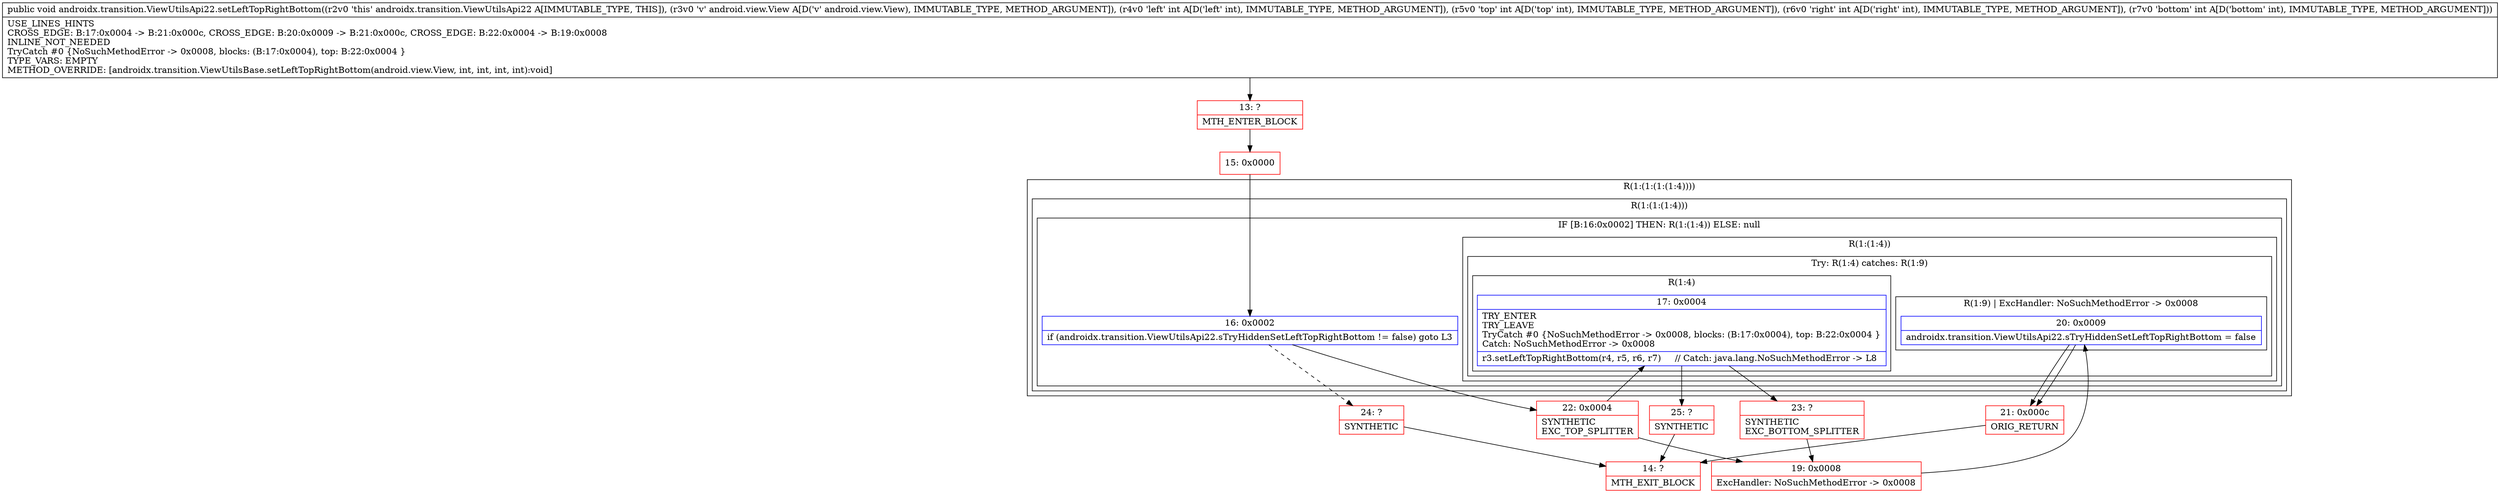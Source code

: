 digraph "CFG forandroidx.transition.ViewUtilsApi22.setLeftTopRightBottom(Landroid\/view\/View;IIII)V" {
subgraph cluster_Region_577382007 {
label = "R(1:(1:(1:(1:4))))";
node [shape=record,color=blue];
subgraph cluster_Region_830051791 {
label = "R(1:(1:(1:4)))";
node [shape=record,color=blue];
subgraph cluster_IfRegion_158393187 {
label = "IF [B:16:0x0002] THEN: R(1:(1:4)) ELSE: null";
node [shape=record,color=blue];
Node_16 [shape=record,label="{16\:\ 0x0002|if (androidx.transition.ViewUtilsApi22.sTryHiddenSetLeftTopRightBottom != false) goto L3\l}"];
subgraph cluster_Region_216601439 {
label = "R(1:(1:4))";
node [shape=record,color=blue];
subgraph cluster_TryCatchRegion_2135151915 {
label = "Try: R(1:4) catches: R(1:9)";
node [shape=record,color=blue];
subgraph cluster_Region_48885985 {
label = "R(1:4)";
node [shape=record,color=blue];
Node_17 [shape=record,label="{17\:\ 0x0004|TRY_ENTER\lTRY_LEAVE\lTryCatch #0 \{NoSuchMethodError \-\> 0x0008, blocks: (B:17:0x0004), top: B:22:0x0004 \}\lCatch: NoSuchMethodError \-\> 0x0008\l|r3.setLeftTopRightBottom(r4, r5, r6, r7)     \/\/ Catch: java.lang.NoSuchMethodError \-\> L8\l}"];
}
subgraph cluster_Region_202141732 {
label = "R(1:9) | ExcHandler: NoSuchMethodError \-\> 0x0008\l";
node [shape=record,color=blue];
Node_20 [shape=record,label="{20\:\ 0x0009|androidx.transition.ViewUtilsApi22.sTryHiddenSetLeftTopRightBottom = false\l}"];
}
}
}
}
}
}
subgraph cluster_Region_202141732 {
label = "R(1:9) | ExcHandler: NoSuchMethodError \-\> 0x0008\l";
node [shape=record,color=blue];
Node_20 [shape=record,label="{20\:\ 0x0009|androidx.transition.ViewUtilsApi22.sTryHiddenSetLeftTopRightBottom = false\l}"];
}
Node_13 [shape=record,color=red,label="{13\:\ ?|MTH_ENTER_BLOCK\l}"];
Node_15 [shape=record,color=red,label="{15\:\ 0x0000}"];
Node_22 [shape=record,color=red,label="{22\:\ 0x0004|SYNTHETIC\lEXC_TOP_SPLITTER\l}"];
Node_23 [shape=record,color=red,label="{23\:\ ?|SYNTHETIC\lEXC_BOTTOM_SPLITTER\l}"];
Node_25 [shape=record,color=red,label="{25\:\ ?|SYNTHETIC\l}"];
Node_14 [shape=record,color=red,label="{14\:\ ?|MTH_EXIT_BLOCK\l}"];
Node_19 [shape=record,color=red,label="{19\:\ 0x0008|ExcHandler: NoSuchMethodError \-\> 0x0008\l}"];
Node_21 [shape=record,color=red,label="{21\:\ 0x000c|ORIG_RETURN\l}"];
Node_24 [shape=record,color=red,label="{24\:\ ?|SYNTHETIC\l}"];
MethodNode[shape=record,label="{public void androidx.transition.ViewUtilsApi22.setLeftTopRightBottom((r2v0 'this' androidx.transition.ViewUtilsApi22 A[IMMUTABLE_TYPE, THIS]), (r3v0 'v' android.view.View A[D('v' android.view.View), IMMUTABLE_TYPE, METHOD_ARGUMENT]), (r4v0 'left' int A[D('left' int), IMMUTABLE_TYPE, METHOD_ARGUMENT]), (r5v0 'top' int A[D('top' int), IMMUTABLE_TYPE, METHOD_ARGUMENT]), (r6v0 'right' int A[D('right' int), IMMUTABLE_TYPE, METHOD_ARGUMENT]), (r7v0 'bottom' int A[D('bottom' int), IMMUTABLE_TYPE, METHOD_ARGUMENT]))  | USE_LINES_HINTS\lCROSS_EDGE: B:17:0x0004 \-\> B:21:0x000c, CROSS_EDGE: B:20:0x0009 \-\> B:21:0x000c, CROSS_EDGE: B:22:0x0004 \-\> B:19:0x0008\lINLINE_NOT_NEEDED\lTryCatch #0 \{NoSuchMethodError \-\> 0x0008, blocks: (B:17:0x0004), top: B:22:0x0004 \}\lTYPE_VARS: EMPTY\lMETHOD_OVERRIDE: [androidx.transition.ViewUtilsBase.setLeftTopRightBottom(android.view.View, int, int, int, int):void]\l}"];
MethodNode -> Node_13;Node_16 -> Node_22;
Node_16 -> Node_24[style=dashed];
Node_17 -> Node_23;
Node_17 -> Node_25;
Node_20 -> Node_21;
Node_20 -> Node_21;
Node_13 -> Node_15;
Node_15 -> Node_16;
Node_22 -> Node_17;
Node_22 -> Node_19;
Node_23 -> Node_19;
Node_25 -> Node_14;
Node_19 -> Node_20;
Node_21 -> Node_14;
Node_24 -> Node_14;
}


